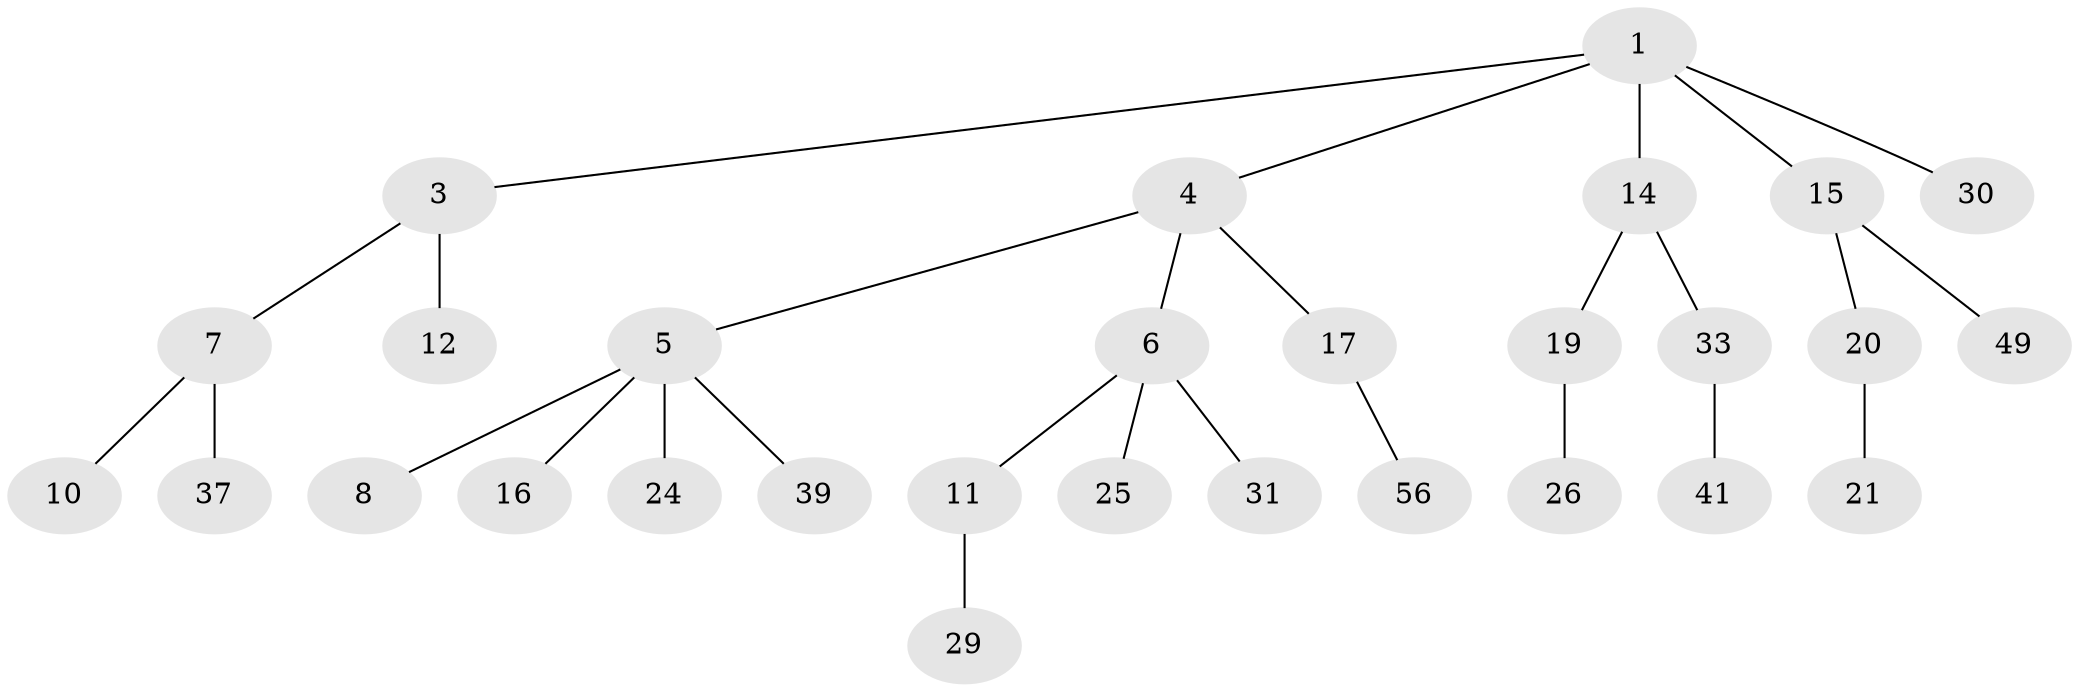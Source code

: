 // original degree distribution, {3: 0.11864406779661017, 4: 0.1016949152542373, 5: 0.03389830508474576, 2: 0.2033898305084746, 6: 0.01694915254237288, 1: 0.5254237288135594}
// Generated by graph-tools (version 1.1) at 2025/15/03/09/25 04:15:28]
// undirected, 29 vertices, 28 edges
graph export_dot {
graph [start="1"]
  node [color=gray90,style=filled];
  1 [super="+2"];
  3;
  4 [super="+27"];
  5 [super="+9"];
  6 [super="+13+46"];
  7;
  8 [super="+38"];
  10;
  11 [super="+42"];
  12;
  14 [super="+23"];
  15 [super="+28+32"];
  16;
  17 [super="+22"];
  19;
  20 [super="+54"];
  21;
  24 [super="+44"];
  25 [super="+34+57+52"];
  26 [super="+40"];
  29;
  30 [super="+59"];
  31;
  33;
  37;
  39 [super="+58"];
  41;
  49;
  56;
  1 -- 3;
  1 -- 15;
  1 -- 4;
  1 -- 14;
  1 -- 30;
  3 -- 7;
  3 -- 12;
  4 -- 5;
  4 -- 6;
  4 -- 17;
  5 -- 8;
  5 -- 39;
  5 -- 16;
  5 -- 24;
  6 -- 11;
  6 -- 25;
  6 -- 31;
  7 -- 10;
  7 -- 37;
  11 -- 29;
  14 -- 19;
  14 -- 33;
  15 -- 20;
  15 -- 49;
  17 -- 56;
  19 -- 26;
  20 -- 21;
  33 -- 41;
}
